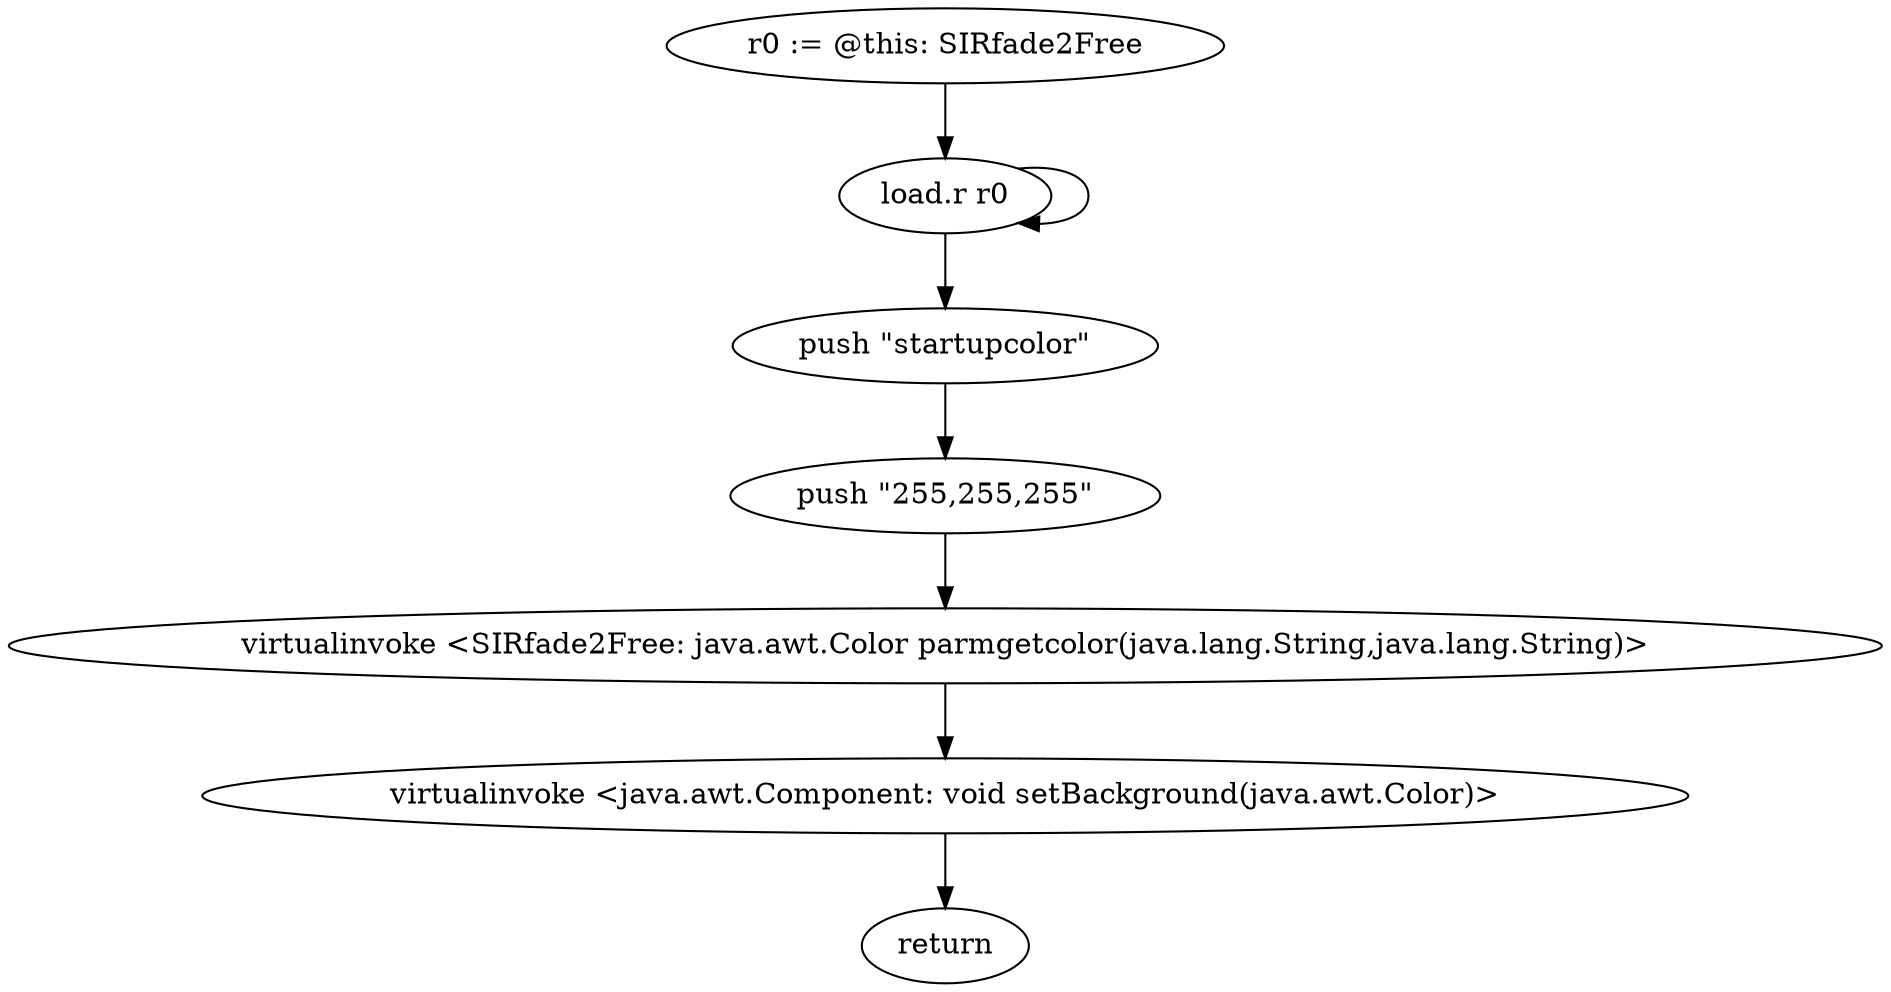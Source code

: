digraph "" {
    "r0 := @this: SIRfade2Free"
    "load.r r0"
    "r0 := @this: SIRfade2Free"->"load.r r0";
    "load.r r0"->"load.r r0";
    "push \"startupcolor\""
    "load.r r0"->"push \"startupcolor\"";
    "push \"255,255,255\""
    "push \"startupcolor\""->"push \"255,255,255\"";
    "virtualinvoke <SIRfade2Free: java.awt.Color parmgetcolor(java.lang.String,java.lang.String)>"
    "push \"255,255,255\""->"virtualinvoke <SIRfade2Free: java.awt.Color parmgetcolor(java.lang.String,java.lang.String)>";
    "virtualinvoke <java.awt.Component: void setBackground(java.awt.Color)>"
    "virtualinvoke <SIRfade2Free: java.awt.Color parmgetcolor(java.lang.String,java.lang.String)>"->"virtualinvoke <java.awt.Component: void setBackground(java.awt.Color)>";
    "return"
    "virtualinvoke <java.awt.Component: void setBackground(java.awt.Color)>"->"return";
}
